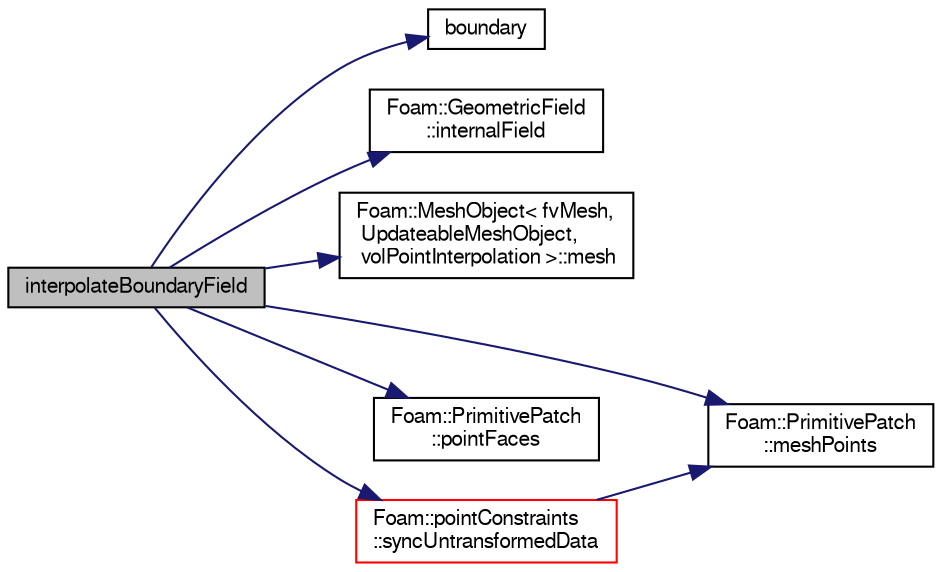 digraph "interpolateBoundaryField"
{
  bgcolor="transparent";
  edge [fontname="FreeSans",fontsize="10",labelfontname="FreeSans",labelfontsize="10"];
  node [fontname="FreeSans",fontsize="10",shape=record];
  rankdir="LR";
  Node457 [label="interpolateBoundaryField",height=0.2,width=0.4,color="black", fillcolor="grey75", style="filled", fontcolor="black"];
  Node457 -> Node458 [color="midnightblue",fontsize="10",style="solid",fontname="FreeSans"];
  Node458 [label="boundary",height=0.2,width=0.4,color="black",URL="$a17900.html#a658027ecaee450b6533bd8d019d2c1f5"];
  Node457 -> Node459 [color="midnightblue",fontsize="10",style="solid",fontname="FreeSans"];
  Node459 [label="Foam::GeometricField\l::internalField",height=0.2,width=0.4,color="black",URL="$a22434.html#a9536140d36d69bbac40496f6b817aa0a",tooltip="Return internal field. "];
  Node457 -> Node460 [color="midnightblue",fontsize="10",style="solid",fontname="FreeSans"];
  Node460 [label="Foam::MeshObject\< fvMesh,\l UpdateableMeshObject,\l volPointInterpolation \>::mesh",height=0.2,width=0.4,color="black",URL="$a27138.html#a01ab9073608556f8f4a0f9e0005cbd00"];
  Node457 -> Node461 [color="midnightblue",fontsize="10",style="solid",fontname="FreeSans"];
  Node461 [label="Foam::PrimitivePatch\l::meshPoints",height=0.2,width=0.4,color="black",URL="$a27538.html#a52e3a457780fe74b31d39dc046bce1d8",tooltip="Return labelList of mesh points in patch. They are constructed. "];
  Node457 -> Node462 [color="midnightblue",fontsize="10",style="solid",fontname="FreeSans"];
  Node462 [label="Foam::PrimitivePatch\l::pointFaces",height=0.2,width=0.4,color="black",URL="$a27538.html#acc347dd5dd3557af888ac3dd86d90d22",tooltip="Return point-face addressing. "];
  Node457 -> Node463 [color="midnightblue",fontsize="10",style="solid",fontname="FreeSans"];
  Node463 [label="Foam::pointConstraints\l::syncUntransformedData",height=0.2,width=0.4,color="red",URL="$a23282.html#a60a2f4543c7dc5c768bd06768d7004c6",tooltip="Helper: sync data on collocated points only. "];
  Node463 -> Node461 [color="midnightblue",fontsize="10",style="solid",fontname="FreeSans"];
}
